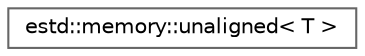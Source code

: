 digraph "Graphical Class Hierarchy"
{
 // LATEX_PDF_SIZE
  bgcolor="transparent";
  edge [fontname=Helvetica,fontsize=10,labelfontname=Helvetica,labelfontsize=10];
  node [fontname=Helvetica,fontsize=10,shape=box,height=0.2,width=0.4];
  rankdir="LR";
  Node0 [id="Node000000",label="estd::memory::unaligned\< T \>",height=0.2,width=0.4,color="grey40", fillcolor="white", style="filled",URL="$dc/d19/structestd_1_1memory_1_1unaligned.html",tooltip=" "];
}
